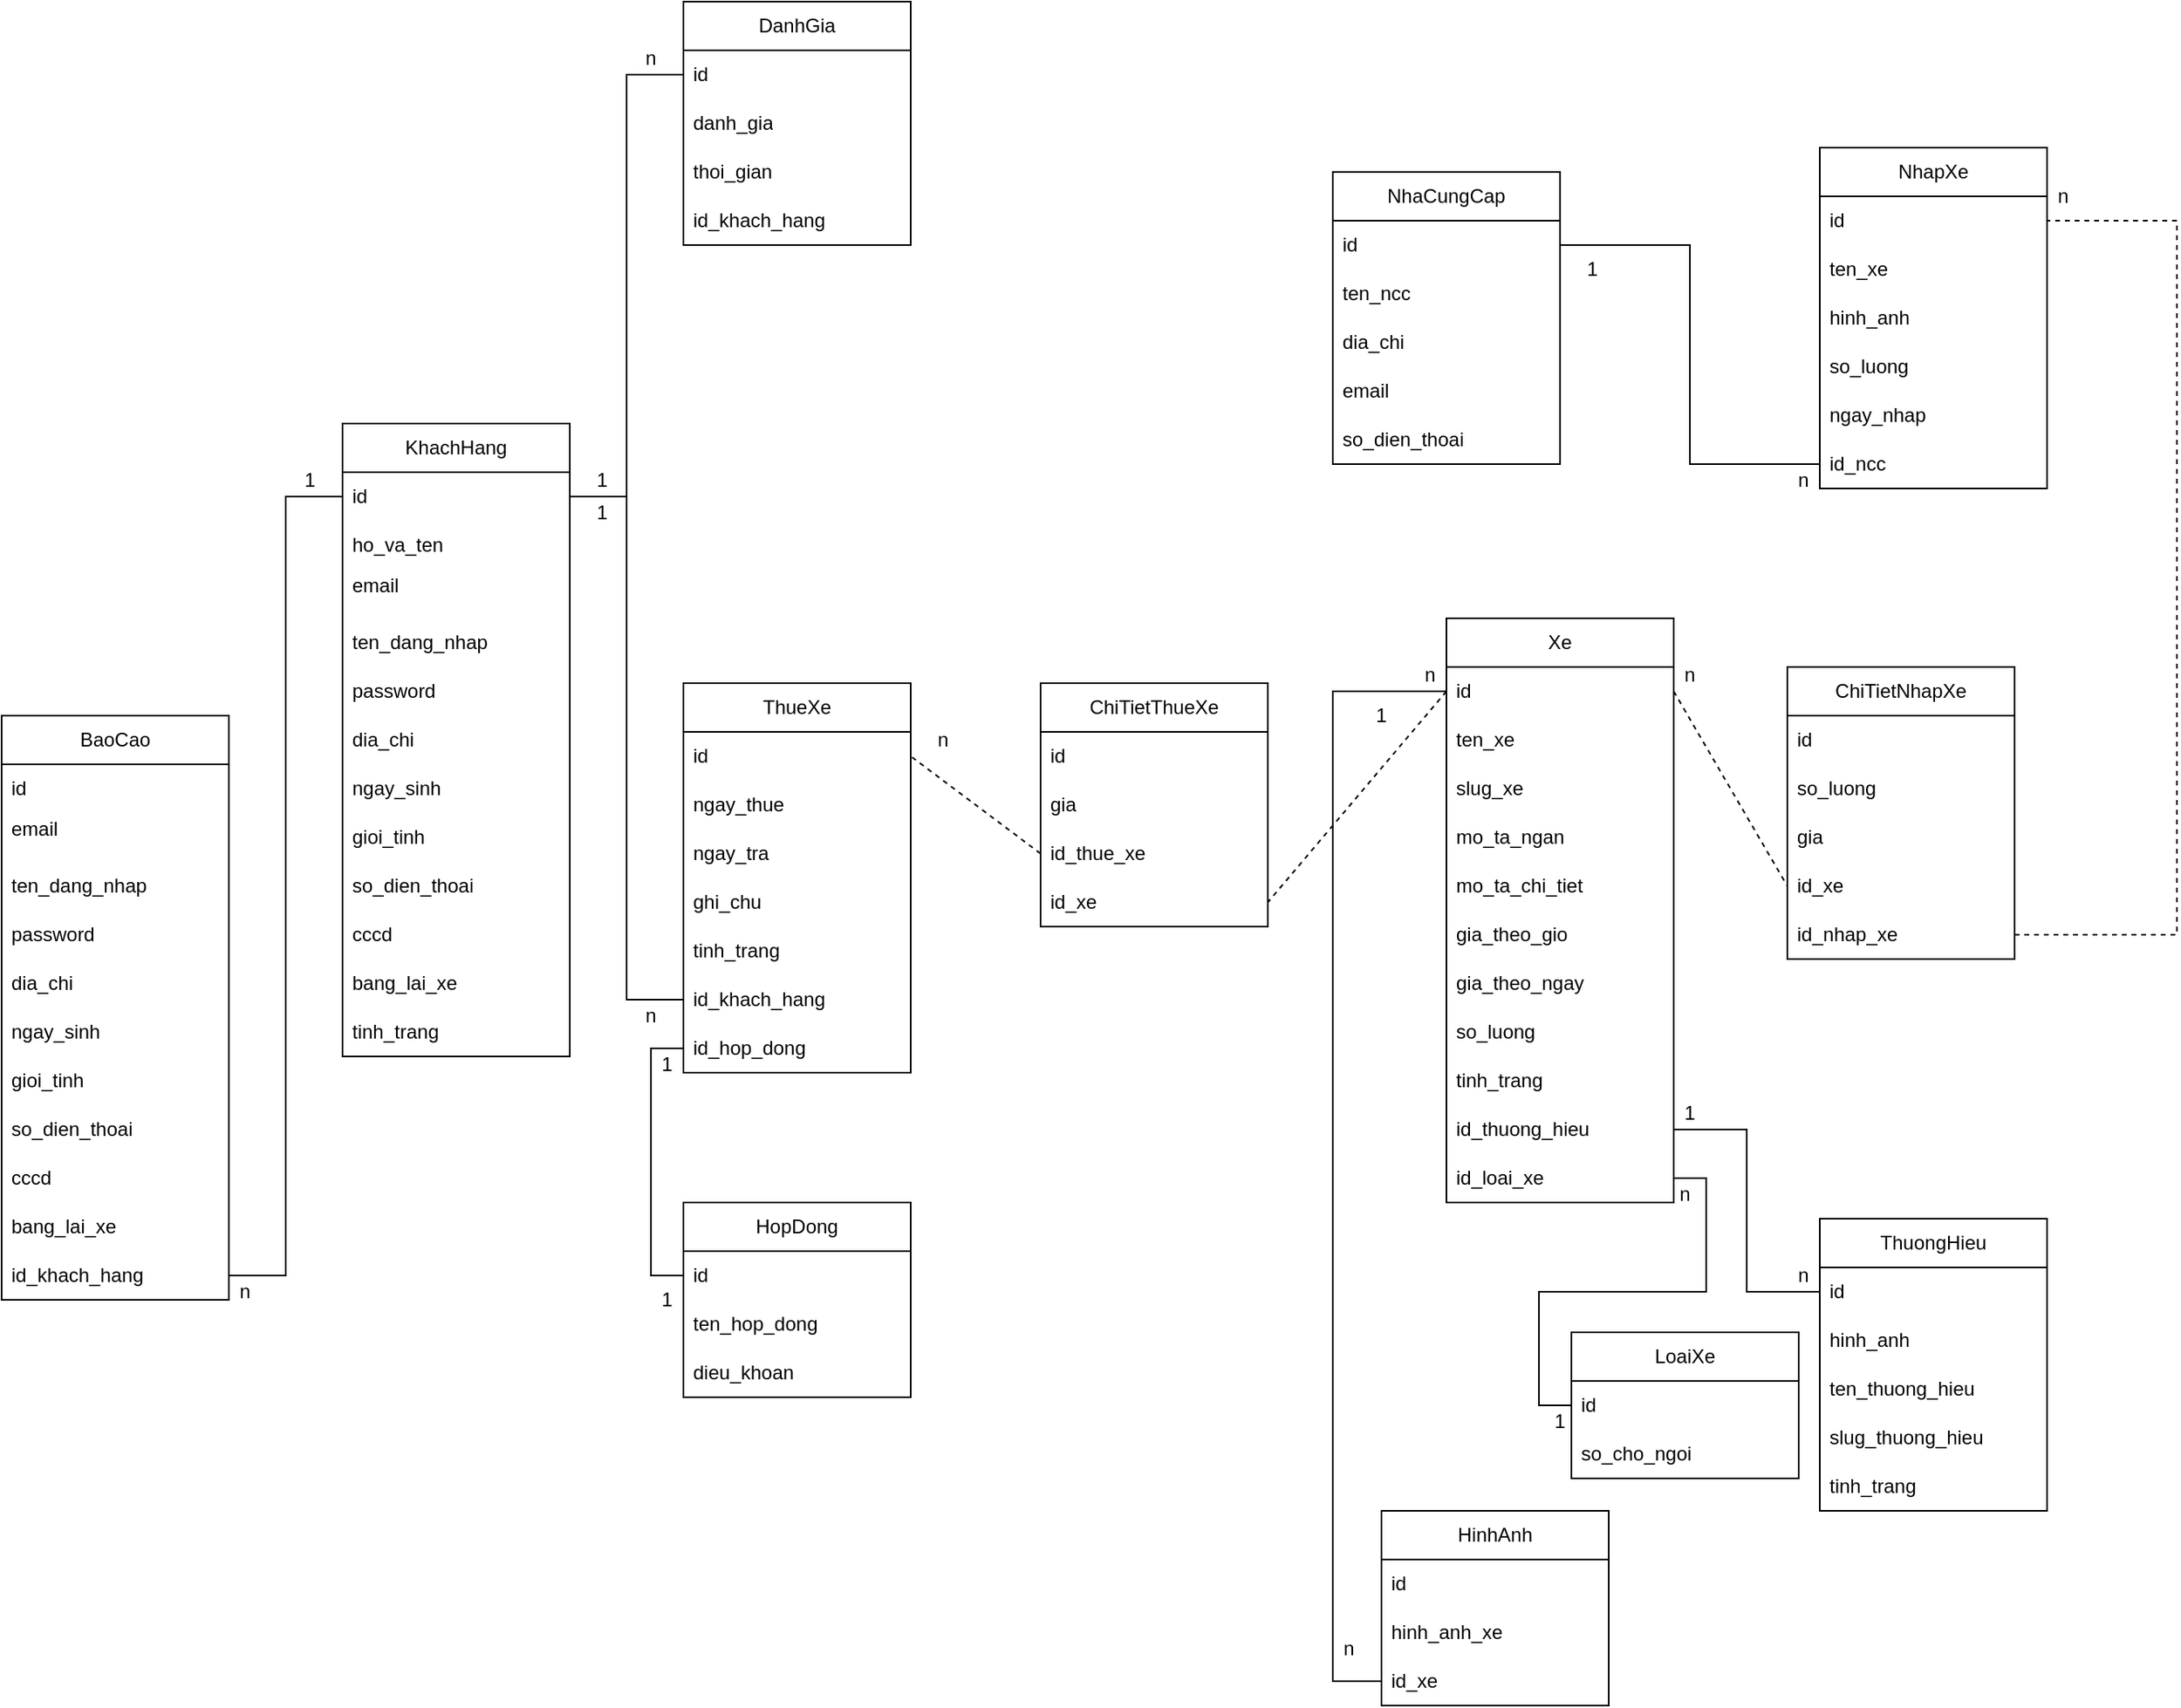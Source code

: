 <mxfile version="21.7.4" type="device">
  <diagram name="Page-1" id="PThb6om9Ce-DBLPTSB-A">
    <mxGraphModel dx="2577" dy="2091" grid="1" gridSize="10" guides="1" tooltips="1" connect="1" arrows="1" fold="1" page="1" pageScale="1" pageWidth="827" pageHeight="1169" math="0" shadow="0">
      <root>
        <object label="" id="0">
          <mxCell />
        </object>
        <mxCell id="1" parent="0" />
        <mxCell id="SgUlAlZ0Vp_eeC4mZ5EL-1" value="KhachHang" style="swimlane;fontStyle=0;childLayout=stackLayout;horizontal=1;startSize=30;horizontalStack=0;resizeParent=1;resizeParentMax=0;resizeLast=0;collapsible=1;marginBottom=0;whiteSpace=wrap;html=1;" parent="1" vertex="1">
          <mxGeometry x="70" y="80" width="140" height="390" as="geometry" />
        </mxCell>
        <mxCell id="SgUlAlZ0Vp_eeC4mZ5EL-2" value="id" style="text;strokeColor=none;fillColor=none;align=left;verticalAlign=middle;spacingLeft=4;spacingRight=4;overflow=hidden;points=[[0,0.5],[1,0.5]];portConstraint=eastwest;rotatable=0;whiteSpace=wrap;html=1;" parent="SgUlAlZ0Vp_eeC4mZ5EL-1" vertex="1">
          <mxGeometry y="30" width="140" height="30" as="geometry" />
        </mxCell>
        <mxCell id="gSfcGbpLoJz8RItjw_al-9" value="ho_va_ten" style="text;strokeColor=none;fillColor=none;align=left;verticalAlign=middle;spacingLeft=4;spacingRight=4;overflow=hidden;points=[[0,0.5],[1,0.5]];portConstraint=eastwest;rotatable=0;whiteSpace=wrap;html=1;" vertex="1" parent="SgUlAlZ0Vp_eeC4mZ5EL-1">
          <mxGeometry y="60" width="140" height="30" as="geometry" />
        </mxCell>
        <mxCell id="SgUlAlZ0Vp_eeC4mZ5EL-3" value="email&lt;span style=&quot;white-space: pre;&quot;&gt;&#x9;&lt;/span&gt;&lt;br&gt;&lt;br&gt;" style="text;strokeColor=none;fillColor=none;align=left;verticalAlign=middle;spacingLeft=4;spacingRight=4;overflow=hidden;points=[[0,0.5],[1,0.5]];portConstraint=eastwest;rotatable=0;whiteSpace=wrap;html=1;" parent="SgUlAlZ0Vp_eeC4mZ5EL-1" vertex="1">
          <mxGeometry y="90" width="140" height="30" as="geometry" />
        </mxCell>
        <mxCell id="SgUlAlZ0Vp_eeC4mZ5EL-6" value="ten_dang_nhap" style="text;strokeColor=none;fillColor=none;align=left;verticalAlign=middle;spacingLeft=4;spacingRight=4;overflow=hidden;points=[[0,0.5],[1,0.5]];portConstraint=eastwest;rotatable=0;whiteSpace=wrap;html=1;" parent="SgUlAlZ0Vp_eeC4mZ5EL-1" vertex="1">
          <mxGeometry y="120" width="140" height="30" as="geometry" />
        </mxCell>
        <mxCell id="SgUlAlZ0Vp_eeC4mZ5EL-4" value="password" style="text;strokeColor=none;fillColor=none;align=left;verticalAlign=middle;spacingLeft=4;spacingRight=4;overflow=hidden;points=[[0,0.5],[1,0.5]];portConstraint=eastwest;rotatable=0;whiteSpace=wrap;html=1;" parent="SgUlAlZ0Vp_eeC4mZ5EL-1" vertex="1">
          <mxGeometry y="150" width="140" height="30" as="geometry" />
        </mxCell>
        <mxCell id="SgUlAlZ0Vp_eeC4mZ5EL-13" value="dia_chi" style="text;strokeColor=none;fillColor=none;align=left;verticalAlign=middle;spacingLeft=4;spacingRight=4;overflow=hidden;points=[[0,0.5],[1,0.5]];portConstraint=eastwest;rotatable=0;whiteSpace=wrap;html=1;" parent="SgUlAlZ0Vp_eeC4mZ5EL-1" vertex="1">
          <mxGeometry y="180" width="140" height="30" as="geometry" />
        </mxCell>
        <mxCell id="SgUlAlZ0Vp_eeC4mZ5EL-15" value="ngay_sinh" style="text;strokeColor=none;fillColor=none;align=left;verticalAlign=middle;spacingLeft=4;spacingRight=4;overflow=hidden;points=[[0,0.5],[1,0.5]];portConstraint=eastwest;rotatable=0;whiteSpace=wrap;html=1;" parent="SgUlAlZ0Vp_eeC4mZ5EL-1" vertex="1">
          <mxGeometry y="210" width="140" height="30" as="geometry" />
        </mxCell>
        <mxCell id="SgUlAlZ0Vp_eeC4mZ5EL-14" value="gioi_tinh" style="text;strokeColor=none;fillColor=none;align=left;verticalAlign=middle;spacingLeft=4;spacingRight=4;overflow=hidden;points=[[0,0.5],[1,0.5]];portConstraint=eastwest;rotatable=0;whiteSpace=wrap;html=1;" parent="SgUlAlZ0Vp_eeC4mZ5EL-1" vertex="1">
          <mxGeometry y="240" width="140" height="30" as="geometry" />
        </mxCell>
        <mxCell id="SgUlAlZ0Vp_eeC4mZ5EL-16" value="so_dien_thoai" style="text;strokeColor=none;fillColor=none;align=left;verticalAlign=middle;spacingLeft=4;spacingRight=4;overflow=hidden;points=[[0,0.5],[1,0.5]];portConstraint=eastwest;rotatable=0;whiteSpace=wrap;html=1;" parent="SgUlAlZ0Vp_eeC4mZ5EL-1" vertex="1">
          <mxGeometry y="270" width="140" height="30" as="geometry" />
        </mxCell>
        <mxCell id="SgUlAlZ0Vp_eeC4mZ5EL-17" value="cccd" style="text;strokeColor=none;fillColor=none;align=left;verticalAlign=middle;spacingLeft=4;spacingRight=4;overflow=hidden;points=[[0,0.5],[1,0.5]];portConstraint=eastwest;rotatable=0;whiteSpace=wrap;html=1;" parent="SgUlAlZ0Vp_eeC4mZ5EL-1" vertex="1">
          <mxGeometry y="300" width="140" height="30" as="geometry" />
        </mxCell>
        <mxCell id="SgUlAlZ0Vp_eeC4mZ5EL-18" value="bang_lai_xe" style="text;strokeColor=none;fillColor=none;align=left;verticalAlign=middle;spacingLeft=4;spacingRight=4;overflow=hidden;points=[[0,0.5],[1,0.5]];portConstraint=eastwest;rotatable=0;whiteSpace=wrap;html=1;" parent="SgUlAlZ0Vp_eeC4mZ5EL-1" vertex="1">
          <mxGeometry y="330" width="140" height="30" as="geometry" />
        </mxCell>
        <mxCell id="SgUlAlZ0Vp_eeC4mZ5EL-200" value="tinh_trang" style="text;strokeColor=none;fillColor=none;align=left;verticalAlign=middle;spacingLeft=4;spacingRight=4;overflow=hidden;points=[[0,0.5],[1,0.5]];portConstraint=eastwest;rotatable=0;whiteSpace=wrap;html=1;" parent="SgUlAlZ0Vp_eeC4mZ5EL-1" vertex="1">
          <mxGeometry y="360" width="140" height="30" as="geometry" />
        </mxCell>
        <mxCell id="SgUlAlZ0Vp_eeC4mZ5EL-20" value="ThuongHieu" style="swimlane;fontStyle=0;childLayout=stackLayout;horizontal=1;startSize=30;horizontalStack=0;resizeParent=1;resizeParentMax=0;resizeLast=0;collapsible=1;marginBottom=0;whiteSpace=wrap;html=1;" parent="1" vertex="1">
          <mxGeometry x="980" y="570" width="140" height="180" as="geometry" />
        </mxCell>
        <mxCell id="SgUlAlZ0Vp_eeC4mZ5EL-21" value="id" style="text;strokeColor=none;fillColor=none;align=left;verticalAlign=middle;spacingLeft=4;spacingRight=4;overflow=hidden;points=[[0,0.5],[1,0.5]];portConstraint=eastwest;rotatable=0;whiteSpace=wrap;html=1;" parent="SgUlAlZ0Vp_eeC4mZ5EL-20" vertex="1">
          <mxGeometry y="30" width="140" height="30" as="geometry" />
        </mxCell>
        <mxCell id="SgUlAlZ0Vp_eeC4mZ5EL-54" value="hinh_anh" style="text;strokeColor=none;fillColor=none;align=left;verticalAlign=middle;spacingLeft=4;spacingRight=4;overflow=hidden;points=[[0,0.5],[1,0.5]];portConstraint=eastwest;rotatable=0;whiteSpace=wrap;html=1;" parent="SgUlAlZ0Vp_eeC4mZ5EL-20" vertex="1">
          <mxGeometry y="60" width="140" height="30" as="geometry" />
        </mxCell>
        <mxCell id="SgUlAlZ0Vp_eeC4mZ5EL-22" value="ten_thuong_hieu" style="text;strokeColor=none;fillColor=none;align=left;verticalAlign=middle;spacingLeft=4;spacingRight=4;overflow=hidden;points=[[0,0.5],[1,0.5]];portConstraint=eastwest;rotatable=0;whiteSpace=wrap;html=1;" parent="SgUlAlZ0Vp_eeC4mZ5EL-20" vertex="1">
          <mxGeometry y="90" width="140" height="30" as="geometry" />
        </mxCell>
        <mxCell id="SgUlAlZ0Vp_eeC4mZ5EL-23" value="slug_thuong_hieu" style="text;strokeColor=none;fillColor=none;align=left;verticalAlign=middle;spacingLeft=4;spacingRight=4;overflow=hidden;points=[[0,0.5],[1,0.5]];portConstraint=eastwest;rotatable=0;whiteSpace=wrap;html=1;" parent="SgUlAlZ0Vp_eeC4mZ5EL-20" vertex="1">
          <mxGeometry y="120" width="140" height="30" as="geometry" />
        </mxCell>
        <mxCell id="SgUlAlZ0Vp_eeC4mZ5EL-25" value="tinh_trang" style="text;strokeColor=none;fillColor=none;align=left;verticalAlign=middle;spacingLeft=4;spacingRight=4;overflow=hidden;points=[[0,0.5],[1,0.5]];portConstraint=eastwest;rotatable=0;whiteSpace=wrap;html=1;" parent="SgUlAlZ0Vp_eeC4mZ5EL-20" vertex="1">
          <mxGeometry y="150" width="140" height="30" as="geometry" />
        </mxCell>
        <mxCell id="SgUlAlZ0Vp_eeC4mZ5EL-26" value="LoaiXe" style="swimlane;fontStyle=0;childLayout=stackLayout;horizontal=1;startSize=30;horizontalStack=0;resizeParent=1;resizeParentMax=0;resizeLast=0;collapsible=1;marginBottom=0;whiteSpace=wrap;html=1;" parent="1" vertex="1">
          <mxGeometry x="827" y="640" width="140" height="90" as="geometry" />
        </mxCell>
        <mxCell id="SgUlAlZ0Vp_eeC4mZ5EL-27" value="id" style="text;strokeColor=none;fillColor=none;align=left;verticalAlign=middle;spacingLeft=4;spacingRight=4;overflow=hidden;points=[[0,0.5],[1,0.5]];portConstraint=eastwest;rotatable=0;whiteSpace=wrap;html=1;" parent="SgUlAlZ0Vp_eeC4mZ5EL-26" vertex="1">
          <mxGeometry y="30" width="140" height="30" as="geometry" />
        </mxCell>
        <mxCell id="SgUlAlZ0Vp_eeC4mZ5EL-28" value="so_cho_ngoi" style="text;strokeColor=none;fillColor=none;align=left;verticalAlign=middle;spacingLeft=4;spacingRight=4;overflow=hidden;points=[[0,0.5],[1,0.5]];portConstraint=eastwest;rotatable=0;whiteSpace=wrap;html=1;" parent="SgUlAlZ0Vp_eeC4mZ5EL-26" vertex="1">
          <mxGeometry y="60" width="140" height="30" as="geometry" />
        </mxCell>
        <mxCell id="SgUlAlZ0Vp_eeC4mZ5EL-31" value="Xe" style="swimlane;fontStyle=0;childLayout=stackLayout;horizontal=1;startSize=30;horizontalStack=0;resizeParent=1;resizeParentMax=0;resizeLast=0;collapsible=1;marginBottom=0;whiteSpace=wrap;html=1;" parent="1" vertex="1">
          <mxGeometry x="750" y="200" width="140" height="360" as="geometry" />
        </mxCell>
        <mxCell id="SgUlAlZ0Vp_eeC4mZ5EL-32" value="id" style="text;strokeColor=none;fillColor=none;align=left;verticalAlign=middle;spacingLeft=4;spacingRight=4;overflow=hidden;points=[[0,0.5],[1,0.5]];portConstraint=eastwest;rotatable=0;whiteSpace=wrap;html=1;" parent="SgUlAlZ0Vp_eeC4mZ5EL-31" vertex="1">
          <mxGeometry y="30" width="140" height="30" as="geometry" />
        </mxCell>
        <mxCell id="SgUlAlZ0Vp_eeC4mZ5EL-33" value="ten_xe" style="text;strokeColor=none;fillColor=none;align=left;verticalAlign=middle;spacingLeft=4;spacingRight=4;overflow=hidden;points=[[0,0.5],[1,0.5]];portConstraint=eastwest;rotatable=0;whiteSpace=wrap;html=1;" parent="SgUlAlZ0Vp_eeC4mZ5EL-31" vertex="1">
          <mxGeometry y="60" width="140" height="30" as="geometry" />
        </mxCell>
        <mxCell id="SgUlAlZ0Vp_eeC4mZ5EL-34" value="slug_xe" style="text;strokeColor=none;fillColor=none;align=left;verticalAlign=middle;spacingLeft=4;spacingRight=4;overflow=hidden;points=[[0,0.5],[1,0.5]];portConstraint=eastwest;rotatable=0;whiteSpace=wrap;html=1;" parent="SgUlAlZ0Vp_eeC4mZ5EL-31" vertex="1">
          <mxGeometry y="90" width="140" height="30" as="geometry" />
        </mxCell>
        <mxCell id="SgUlAlZ0Vp_eeC4mZ5EL-36" value="mo_ta_ngan" style="text;strokeColor=none;fillColor=none;align=left;verticalAlign=middle;spacingLeft=4;spacingRight=4;overflow=hidden;points=[[0,0.5],[1,0.5]];portConstraint=eastwest;rotatable=0;whiteSpace=wrap;html=1;" parent="SgUlAlZ0Vp_eeC4mZ5EL-31" vertex="1">
          <mxGeometry y="120" width="140" height="30" as="geometry" />
        </mxCell>
        <mxCell id="SgUlAlZ0Vp_eeC4mZ5EL-37" value="mo_ta_chi_tiet" style="text;strokeColor=none;fillColor=none;align=left;verticalAlign=middle;spacingLeft=4;spacingRight=4;overflow=hidden;points=[[0,0.5],[1,0.5]];portConstraint=eastwest;rotatable=0;whiteSpace=wrap;html=1;" parent="SgUlAlZ0Vp_eeC4mZ5EL-31" vertex="1">
          <mxGeometry y="150" width="140" height="30" as="geometry" />
        </mxCell>
        <mxCell id="SgUlAlZ0Vp_eeC4mZ5EL-38" value="gia_theo_gio" style="text;strokeColor=none;fillColor=none;align=left;verticalAlign=middle;spacingLeft=4;spacingRight=4;overflow=hidden;points=[[0,0.5],[1,0.5]];portConstraint=eastwest;rotatable=0;whiteSpace=wrap;html=1;" parent="SgUlAlZ0Vp_eeC4mZ5EL-31" vertex="1">
          <mxGeometry y="180" width="140" height="30" as="geometry" />
        </mxCell>
        <mxCell id="SgUlAlZ0Vp_eeC4mZ5EL-39" value="gia_theo_ngay" style="text;strokeColor=none;fillColor=none;align=left;verticalAlign=middle;spacingLeft=4;spacingRight=4;overflow=hidden;points=[[0,0.5],[1,0.5]];portConstraint=eastwest;rotatable=0;whiteSpace=wrap;html=1;" parent="SgUlAlZ0Vp_eeC4mZ5EL-31" vertex="1">
          <mxGeometry y="210" width="140" height="30" as="geometry" />
        </mxCell>
        <mxCell id="SgUlAlZ0Vp_eeC4mZ5EL-69" value="so_luong" style="text;strokeColor=none;fillColor=none;align=left;verticalAlign=middle;spacingLeft=4;spacingRight=4;overflow=hidden;points=[[0,0.5],[1,0.5]];portConstraint=eastwest;rotatable=0;whiteSpace=wrap;html=1;" parent="SgUlAlZ0Vp_eeC4mZ5EL-31" vertex="1">
          <mxGeometry y="240" width="140" height="30" as="geometry" />
        </mxCell>
        <mxCell id="SgUlAlZ0Vp_eeC4mZ5EL-40" value="tinh_trang" style="text;strokeColor=none;fillColor=none;align=left;verticalAlign=middle;spacingLeft=4;spacingRight=4;overflow=hidden;points=[[0,0.5],[1,0.5]];portConstraint=eastwest;rotatable=0;whiteSpace=wrap;html=1;" parent="SgUlAlZ0Vp_eeC4mZ5EL-31" vertex="1">
          <mxGeometry y="270" width="140" height="30" as="geometry" />
        </mxCell>
        <mxCell id="SgUlAlZ0Vp_eeC4mZ5EL-41" value="id_thuong_hieu" style="text;strokeColor=none;fillColor=none;align=left;verticalAlign=middle;spacingLeft=4;spacingRight=4;overflow=hidden;points=[[0,0.5],[1,0.5]];portConstraint=eastwest;rotatable=0;whiteSpace=wrap;html=1;" parent="SgUlAlZ0Vp_eeC4mZ5EL-31" vertex="1">
          <mxGeometry y="300" width="140" height="30" as="geometry" />
        </mxCell>
        <mxCell id="SgUlAlZ0Vp_eeC4mZ5EL-42" value="id_loai_xe" style="text;strokeColor=none;fillColor=none;align=left;verticalAlign=middle;spacingLeft=4;spacingRight=4;overflow=hidden;points=[[0,0.5],[1,0.5]];portConstraint=eastwest;rotatable=0;whiteSpace=wrap;html=1;" parent="SgUlAlZ0Vp_eeC4mZ5EL-31" vertex="1">
          <mxGeometry y="330" width="140" height="30" as="geometry" />
        </mxCell>
        <mxCell id="SgUlAlZ0Vp_eeC4mZ5EL-47" style="edgeStyle=orthogonalEdgeStyle;rounded=0;orthogonalLoop=1;jettySize=auto;html=1;entryX=0;entryY=0.5;entryDx=0;entryDy=0;endArrow=none;endFill=0;" parent="1" source="SgUlAlZ0Vp_eeC4mZ5EL-41" target="SgUlAlZ0Vp_eeC4mZ5EL-21" edge="1">
          <mxGeometry relative="1" as="geometry" />
        </mxCell>
        <mxCell id="SgUlAlZ0Vp_eeC4mZ5EL-49" style="edgeStyle=orthogonalEdgeStyle;rounded=0;orthogonalLoop=1;jettySize=auto;html=1;entryX=0;entryY=0.5;entryDx=0;entryDy=0;endArrow=none;endFill=0;" parent="1" source="SgUlAlZ0Vp_eeC4mZ5EL-42" target="SgUlAlZ0Vp_eeC4mZ5EL-27" edge="1">
          <mxGeometry relative="1" as="geometry" />
        </mxCell>
        <mxCell id="SgUlAlZ0Vp_eeC4mZ5EL-50" value="HinhAnh" style="swimlane;fontStyle=0;childLayout=stackLayout;horizontal=1;startSize=30;horizontalStack=0;resizeParent=1;resizeParentMax=0;resizeLast=0;collapsible=1;marginBottom=0;whiteSpace=wrap;html=1;" parent="1" vertex="1">
          <mxGeometry x="710" y="750" width="140" height="120" as="geometry" />
        </mxCell>
        <mxCell id="SgUlAlZ0Vp_eeC4mZ5EL-51" value="id" style="text;strokeColor=none;fillColor=none;align=left;verticalAlign=middle;spacingLeft=4;spacingRight=4;overflow=hidden;points=[[0,0.5],[1,0.5]];portConstraint=eastwest;rotatable=0;whiteSpace=wrap;html=1;" parent="SgUlAlZ0Vp_eeC4mZ5EL-50" vertex="1">
          <mxGeometry y="30" width="140" height="30" as="geometry" />
        </mxCell>
        <mxCell id="SgUlAlZ0Vp_eeC4mZ5EL-52" value="hinh_anh_xe" style="text;strokeColor=none;fillColor=none;align=left;verticalAlign=middle;spacingLeft=4;spacingRight=4;overflow=hidden;points=[[0,0.5],[1,0.5]];portConstraint=eastwest;rotatable=0;whiteSpace=wrap;html=1;" parent="SgUlAlZ0Vp_eeC4mZ5EL-50" vertex="1">
          <mxGeometry y="60" width="140" height="30" as="geometry" />
        </mxCell>
        <mxCell id="SgUlAlZ0Vp_eeC4mZ5EL-201" value="id_xe" style="text;strokeColor=none;fillColor=none;align=left;verticalAlign=middle;spacingLeft=4;spacingRight=4;overflow=hidden;points=[[0,0.5],[1,0.5]];portConstraint=eastwest;rotatable=0;whiteSpace=wrap;html=1;" parent="SgUlAlZ0Vp_eeC4mZ5EL-50" vertex="1">
          <mxGeometry y="90" width="140" height="30" as="geometry" />
        </mxCell>
        <mxCell id="SgUlAlZ0Vp_eeC4mZ5EL-70" value="NhaCungCap" style="swimlane;fontStyle=0;childLayout=stackLayout;horizontal=1;startSize=30;horizontalStack=0;resizeParent=1;resizeParentMax=0;resizeLast=0;collapsible=1;marginBottom=0;whiteSpace=wrap;html=1;" parent="1" vertex="1">
          <mxGeometry x="680" y="-75" width="140" height="180" as="geometry" />
        </mxCell>
        <mxCell id="SgUlAlZ0Vp_eeC4mZ5EL-71" value="id" style="text;strokeColor=none;fillColor=none;align=left;verticalAlign=middle;spacingLeft=4;spacingRight=4;overflow=hidden;points=[[0,0.5],[1,0.5]];portConstraint=eastwest;rotatable=0;whiteSpace=wrap;html=1;" parent="SgUlAlZ0Vp_eeC4mZ5EL-70" vertex="1">
          <mxGeometry y="30" width="140" height="30" as="geometry" />
        </mxCell>
        <mxCell id="SgUlAlZ0Vp_eeC4mZ5EL-72" value="ten_ncc" style="text;strokeColor=none;fillColor=none;align=left;verticalAlign=middle;spacingLeft=4;spacingRight=4;overflow=hidden;points=[[0,0.5],[1,0.5]];portConstraint=eastwest;rotatable=0;whiteSpace=wrap;html=1;" parent="SgUlAlZ0Vp_eeC4mZ5EL-70" vertex="1">
          <mxGeometry y="60" width="140" height="30" as="geometry" />
        </mxCell>
        <mxCell id="SgUlAlZ0Vp_eeC4mZ5EL-73" value="dia_chi" style="text;strokeColor=none;fillColor=none;align=left;verticalAlign=middle;spacingLeft=4;spacingRight=4;overflow=hidden;points=[[0,0.5],[1,0.5]];portConstraint=eastwest;rotatable=0;whiteSpace=wrap;html=1;" parent="SgUlAlZ0Vp_eeC4mZ5EL-70" vertex="1">
          <mxGeometry y="90" width="140" height="30" as="geometry" />
        </mxCell>
        <mxCell id="SgUlAlZ0Vp_eeC4mZ5EL-74" value="email" style="text;strokeColor=none;fillColor=none;align=left;verticalAlign=middle;spacingLeft=4;spacingRight=4;overflow=hidden;points=[[0,0.5],[1,0.5]];portConstraint=eastwest;rotatable=0;whiteSpace=wrap;html=1;" parent="SgUlAlZ0Vp_eeC4mZ5EL-70" vertex="1">
          <mxGeometry y="120" width="140" height="30" as="geometry" />
        </mxCell>
        <mxCell id="SgUlAlZ0Vp_eeC4mZ5EL-75" value="so_dien_thoai" style="text;strokeColor=none;fillColor=none;align=left;verticalAlign=middle;spacingLeft=4;spacingRight=4;overflow=hidden;points=[[0,0.5],[1,0.5]];portConstraint=eastwest;rotatable=0;whiteSpace=wrap;html=1;" parent="SgUlAlZ0Vp_eeC4mZ5EL-70" vertex="1">
          <mxGeometry y="150" width="140" height="30" as="geometry" />
        </mxCell>
        <mxCell id="SgUlAlZ0Vp_eeC4mZ5EL-76" value="NhapXe" style="swimlane;fontStyle=0;childLayout=stackLayout;horizontal=1;startSize=30;horizontalStack=0;resizeParent=1;resizeParentMax=0;resizeLast=0;collapsible=1;marginBottom=0;whiteSpace=wrap;html=1;" parent="1" vertex="1">
          <mxGeometry x="980" y="-90" width="140" height="210" as="geometry" />
        </mxCell>
        <mxCell id="SgUlAlZ0Vp_eeC4mZ5EL-77" value="id" style="text;strokeColor=none;fillColor=none;align=left;verticalAlign=middle;spacingLeft=4;spacingRight=4;overflow=hidden;points=[[0,0.5],[1,0.5]];portConstraint=eastwest;rotatable=0;whiteSpace=wrap;html=1;" parent="SgUlAlZ0Vp_eeC4mZ5EL-76" vertex="1">
          <mxGeometry y="30" width="140" height="30" as="geometry" />
        </mxCell>
        <mxCell id="SgUlAlZ0Vp_eeC4mZ5EL-78" value="ten_xe" style="text;strokeColor=none;fillColor=none;align=left;verticalAlign=middle;spacingLeft=4;spacingRight=4;overflow=hidden;points=[[0,0.5],[1,0.5]];portConstraint=eastwest;rotatable=0;whiteSpace=wrap;html=1;" parent="SgUlAlZ0Vp_eeC4mZ5EL-76" vertex="1">
          <mxGeometry y="60" width="140" height="30" as="geometry" />
        </mxCell>
        <mxCell id="SgUlAlZ0Vp_eeC4mZ5EL-79" value="hinh_anh" style="text;strokeColor=none;fillColor=none;align=left;verticalAlign=middle;spacingLeft=4;spacingRight=4;overflow=hidden;points=[[0,0.5],[1,0.5]];portConstraint=eastwest;rotatable=0;whiteSpace=wrap;html=1;" parent="SgUlAlZ0Vp_eeC4mZ5EL-76" vertex="1">
          <mxGeometry y="90" width="140" height="30" as="geometry" />
        </mxCell>
        <mxCell id="SgUlAlZ0Vp_eeC4mZ5EL-80" value="so_luong" style="text;strokeColor=none;fillColor=none;align=left;verticalAlign=middle;spacingLeft=4;spacingRight=4;overflow=hidden;points=[[0,0.5],[1,0.5]];portConstraint=eastwest;rotatable=0;whiteSpace=wrap;html=1;" parent="SgUlAlZ0Vp_eeC4mZ5EL-76" vertex="1">
          <mxGeometry y="120" width="140" height="30" as="geometry" />
        </mxCell>
        <mxCell id="SgUlAlZ0Vp_eeC4mZ5EL-81" value="ngay_nhap" style="text;strokeColor=none;fillColor=none;align=left;verticalAlign=middle;spacingLeft=4;spacingRight=4;overflow=hidden;points=[[0,0.5],[1,0.5]];portConstraint=eastwest;rotatable=0;whiteSpace=wrap;html=1;" parent="SgUlAlZ0Vp_eeC4mZ5EL-76" vertex="1">
          <mxGeometry y="150" width="140" height="30" as="geometry" />
        </mxCell>
        <mxCell id="SgUlAlZ0Vp_eeC4mZ5EL-82" value="id_ncc" style="text;strokeColor=none;fillColor=none;align=left;verticalAlign=middle;spacingLeft=4;spacingRight=4;overflow=hidden;points=[[0,0.5],[1,0.5]];portConstraint=eastwest;rotatable=0;whiteSpace=wrap;html=1;" parent="SgUlAlZ0Vp_eeC4mZ5EL-76" vertex="1">
          <mxGeometry y="180" width="140" height="30" as="geometry" />
        </mxCell>
        <mxCell id="SgUlAlZ0Vp_eeC4mZ5EL-83" style="edgeStyle=orthogonalEdgeStyle;rounded=0;orthogonalLoop=1;jettySize=auto;html=1;entryX=0;entryY=0.5;entryDx=0;entryDy=0;endArrow=none;endFill=0;" parent="1" source="SgUlAlZ0Vp_eeC4mZ5EL-71" target="SgUlAlZ0Vp_eeC4mZ5EL-82" edge="1">
          <mxGeometry relative="1" as="geometry" />
        </mxCell>
        <mxCell id="SgUlAlZ0Vp_eeC4mZ5EL-88" value="ChiTietNhapXe" style="swimlane;fontStyle=0;childLayout=stackLayout;horizontal=1;startSize=30;horizontalStack=0;resizeParent=1;resizeParentMax=0;resizeLast=0;collapsible=1;marginBottom=0;whiteSpace=wrap;html=1;" parent="1" vertex="1">
          <mxGeometry x="960" y="230" width="140" height="180" as="geometry" />
        </mxCell>
        <mxCell id="SgUlAlZ0Vp_eeC4mZ5EL-89" value="id" style="text;strokeColor=none;fillColor=none;align=left;verticalAlign=middle;spacingLeft=4;spacingRight=4;overflow=hidden;points=[[0,0.5],[1,0.5]];portConstraint=eastwest;rotatable=0;whiteSpace=wrap;html=1;" parent="SgUlAlZ0Vp_eeC4mZ5EL-88" vertex="1">
          <mxGeometry y="30" width="140" height="30" as="geometry" />
        </mxCell>
        <mxCell id="SgUlAlZ0Vp_eeC4mZ5EL-92" value="so_luong" style="text;strokeColor=none;fillColor=none;align=left;verticalAlign=middle;spacingLeft=4;spacingRight=4;overflow=hidden;points=[[0,0.5],[1,0.5]];portConstraint=eastwest;rotatable=0;whiteSpace=wrap;html=1;" parent="SgUlAlZ0Vp_eeC4mZ5EL-88" vertex="1">
          <mxGeometry y="60" width="140" height="30" as="geometry" />
        </mxCell>
        <mxCell id="SgUlAlZ0Vp_eeC4mZ5EL-93" value="gia" style="text;strokeColor=none;fillColor=none;align=left;verticalAlign=middle;spacingLeft=4;spacingRight=4;overflow=hidden;points=[[0,0.5],[1,0.5]];portConstraint=eastwest;rotatable=0;whiteSpace=wrap;html=1;" parent="SgUlAlZ0Vp_eeC4mZ5EL-88" vertex="1">
          <mxGeometry y="90" width="140" height="30" as="geometry" />
        </mxCell>
        <mxCell id="SgUlAlZ0Vp_eeC4mZ5EL-91" value="id_xe" style="text;strokeColor=none;fillColor=none;align=left;verticalAlign=middle;spacingLeft=4;spacingRight=4;overflow=hidden;points=[[0,0.5],[1,0.5]];portConstraint=eastwest;rotatable=0;whiteSpace=wrap;html=1;" parent="SgUlAlZ0Vp_eeC4mZ5EL-88" vertex="1">
          <mxGeometry y="120" width="140" height="30" as="geometry" />
        </mxCell>
        <mxCell id="SgUlAlZ0Vp_eeC4mZ5EL-90" value="id_nhap_xe" style="text;strokeColor=none;fillColor=none;align=left;verticalAlign=middle;spacingLeft=4;spacingRight=4;overflow=hidden;points=[[0,0.5],[1,0.5]];portConstraint=eastwest;rotatable=0;whiteSpace=wrap;html=1;" parent="SgUlAlZ0Vp_eeC4mZ5EL-88" vertex="1">
          <mxGeometry y="150" width="140" height="30" as="geometry" />
        </mxCell>
        <mxCell id="SgUlAlZ0Vp_eeC4mZ5EL-116" value="ThueXe" style="swimlane;fontStyle=0;childLayout=stackLayout;horizontal=1;startSize=30;horizontalStack=0;resizeParent=1;resizeParentMax=0;resizeLast=0;collapsible=1;marginBottom=0;whiteSpace=wrap;html=1;" parent="1" vertex="1">
          <mxGeometry x="280" y="240" width="140" height="240" as="geometry" />
        </mxCell>
        <mxCell id="SgUlAlZ0Vp_eeC4mZ5EL-117" value="id" style="text;strokeColor=none;fillColor=none;align=left;verticalAlign=middle;spacingLeft=4;spacingRight=4;overflow=hidden;points=[[0,0.5],[1,0.5]];portConstraint=eastwest;rotatable=0;whiteSpace=wrap;html=1;" parent="SgUlAlZ0Vp_eeC4mZ5EL-116" vertex="1">
          <mxGeometry y="30" width="140" height="30" as="geometry" />
        </mxCell>
        <mxCell id="SgUlAlZ0Vp_eeC4mZ5EL-119" value="ngay_thue" style="text;strokeColor=none;fillColor=none;align=left;verticalAlign=middle;spacingLeft=4;spacingRight=4;overflow=hidden;points=[[0,0.5],[1,0.5]];portConstraint=eastwest;rotatable=0;whiteSpace=wrap;html=1;" parent="SgUlAlZ0Vp_eeC4mZ5EL-116" vertex="1">
          <mxGeometry y="60" width="140" height="30" as="geometry" />
        </mxCell>
        <mxCell id="SgUlAlZ0Vp_eeC4mZ5EL-120" value="ngay_tra" style="text;strokeColor=none;fillColor=none;align=left;verticalAlign=middle;spacingLeft=4;spacingRight=4;overflow=hidden;points=[[0,0.5],[1,0.5]];portConstraint=eastwest;rotatable=0;whiteSpace=wrap;html=1;" parent="SgUlAlZ0Vp_eeC4mZ5EL-116" vertex="1">
          <mxGeometry y="90" width="140" height="30" as="geometry" />
        </mxCell>
        <mxCell id="SgUlAlZ0Vp_eeC4mZ5EL-121" value="ghi_chu" style="text;strokeColor=none;fillColor=none;align=left;verticalAlign=middle;spacingLeft=4;spacingRight=4;overflow=hidden;points=[[0,0.5],[1,0.5]];portConstraint=eastwest;rotatable=0;whiteSpace=wrap;html=1;" parent="SgUlAlZ0Vp_eeC4mZ5EL-116" vertex="1">
          <mxGeometry y="120" width="140" height="30" as="geometry" />
        </mxCell>
        <mxCell id="SgUlAlZ0Vp_eeC4mZ5EL-122" value="tinh_trang" style="text;strokeColor=none;fillColor=none;align=left;verticalAlign=middle;spacingLeft=4;spacingRight=4;overflow=hidden;points=[[0,0.5],[1,0.5]];portConstraint=eastwest;rotatable=0;whiteSpace=wrap;html=1;" parent="SgUlAlZ0Vp_eeC4mZ5EL-116" vertex="1">
          <mxGeometry y="150" width="140" height="30" as="geometry" />
        </mxCell>
        <mxCell id="SgUlAlZ0Vp_eeC4mZ5EL-127" value="id_khach_hang" style="text;strokeColor=none;fillColor=none;align=left;verticalAlign=middle;spacingLeft=4;spacingRight=4;overflow=hidden;points=[[0,0.5],[1,0.5]];portConstraint=eastwest;rotatable=0;whiteSpace=wrap;html=1;" parent="SgUlAlZ0Vp_eeC4mZ5EL-116" vertex="1">
          <mxGeometry y="180" width="140" height="30" as="geometry" />
        </mxCell>
        <mxCell id="SgUlAlZ0Vp_eeC4mZ5EL-141" value="id_hop_dong" style="text;strokeColor=none;fillColor=none;align=left;verticalAlign=middle;spacingLeft=4;spacingRight=4;overflow=hidden;points=[[0,0.5],[1,0.5]];portConstraint=eastwest;rotatable=0;whiteSpace=wrap;html=1;" parent="SgUlAlZ0Vp_eeC4mZ5EL-116" vertex="1">
          <mxGeometry y="210" width="140" height="30" as="geometry" />
        </mxCell>
        <mxCell id="SgUlAlZ0Vp_eeC4mZ5EL-128" style="edgeStyle=orthogonalEdgeStyle;rounded=0;orthogonalLoop=1;jettySize=auto;html=1;entryX=0;entryY=0.5;entryDx=0;entryDy=0;endArrow=none;endFill=0;" parent="1" source="SgUlAlZ0Vp_eeC4mZ5EL-2" target="SgUlAlZ0Vp_eeC4mZ5EL-127" edge="1">
          <mxGeometry relative="1" as="geometry" />
        </mxCell>
        <mxCell id="SgUlAlZ0Vp_eeC4mZ5EL-129" value="ChiTietThueXe" style="swimlane;fontStyle=0;childLayout=stackLayout;horizontal=1;startSize=30;horizontalStack=0;resizeParent=1;resizeParentMax=0;resizeLast=0;collapsible=1;marginBottom=0;whiteSpace=wrap;html=1;" parent="1" vertex="1">
          <mxGeometry x="500" y="240" width="140" height="150" as="geometry" />
        </mxCell>
        <mxCell id="SgUlAlZ0Vp_eeC4mZ5EL-130" value="id" style="text;strokeColor=none;fillColor=none;align=left;verticalAlign=middle;spacingLeft=4;spacingRight=4;overflow=hidden;points=[[0,0.5],[1,0.5]];portConstraint=eastwest;rotatable=0;whiteSpace=wrap;html=1;" parent="SgUlAlZ0Vp_eeC4mZ5EL-129" vertex="1">
          <mxGeometry y="30" width="140" height="30" as="geometry" />
        </mxCell>
        <mxCell id="SgUlAlZ0Vp_eeC4mZ5EL-132" value="gia" style="text;strokeColor=none;fillColor=none;align=left;verticalAlign=middle;spacingLeft=4;spacingRight=4;overflow=hidden;points=[[0,0.5],[1,0.5]];portConstraint=eastwest;rotatable=0;whiteSpace=wrap;html=1;" parent="SgUlAlZ0Vp_eeC4mZ5EL-129" vertex="1">
          <mxGeometry y="60" width="140" height="30" as="geometry" />
        </mxCell>
        <mxCell id="SgUlAlZ0Vp_eeC4mZ5EL-133" value="id_thue_xe" style="text;strokeColor=none;fillColor=none;align=left;verticalAlign=middle;spacingLeft=4;spacingRight=4;overflow=hidden;points=[[0,0.5],[1,0.5]];portConstraint=eastwest;rotatable=0;whiteSpace=wrap;html=1;" parent="SgUlAlZ0Vp_eeC4mZ5EL-129" vertex="1">
          <mxGeometry y="90" width="140" height="30" as="geometry" />
        </mxCell>
        <mxCell id="SgUlAlZ0Vp_eeC4mZ5EL-134" value="id_xe" style="text;strokeColor=none;fillColor=none;align=left;verticalAlign=middle;spacingLeft=4;spacingRight=4;overflow=hidden;points=[[0,0.5],[1,0.5]];portConstraint=eastwest;rotatable=0;whiteSpace=wrap;html=1;" parent="SgUlAlZ0Vp_eeC4mZ5EL-129" vertex="1">
          <mxGeometry y="120" width="140" height="30" as="geometry" />
        </mxCell>
        <mxCell id="SgUlAlZ0Vp_eeC4mZ5EL-145" value="DanhGia" style="swimlane;fontStyle=0;childLayout=stackLayout;horizontal=1;startSize=30;horizontalStack=0;resizeParent=1;resizeParentMax=0;resizeLast=0;collapsible=1;marginBottom=0;whiteSpace=wrap;html=1;" parent="1" vertex="1">
          <mxGeometry x="280" y="-180" width="140" height="150" as="geometry" />
        </mxCell>
        <mxCell id="SgUlAlZ0Vp_eeC4mZ5EL-146" value="id" style="text;strokeColor=none;fillColor=none;align=left;verticalAlign=middle;spacingLeft=4;spacingRight=4;overflow=hidden;points=[[0,0.5],[1,0.5]];portConstraint=eastwest;rotatable=0;whiteSpace=wrap;html=1;" parent="SgUlAlZ0Vp_eeC4mZ5EL-145" vertex="1">
          <mxGeometry y="30" width="140" height="30" as="geometry" />
        </mxCell>
        <mxCell id="SgUlAlZ0Vp_eeC4mZ5EL-150" value="danh_gia" style="text;strokeColor=none;fillColor=none;align=left;verticalAlign=middle;spacingLeft=4;spacingRight=4;overflow=hidden;points=[[0,0.5],[1,0.5]];portConstraint=eastwest;rotatable=0;whiteSpace=wrap;html=1;" parent="SgUlAlZ0Vp_eeC4mZ5EL-145" vertex="1">
          <mxGeometry y="60" width="140" height="30" as="geometry" />
        </mxCell>
        <mxCell id="SgUlAlZ0Vp_eeC4mZ5EL-151" value="thoi_gian" style="text;strokeColor=none;fillColor=none;align=left;verticalAlign=middle;spacingLeft=4;spacingRight=4;overflow=hidden;points=[[0,0.5],[1,0.5]];portConstraint=eastwest;rotatable=0;whiteSpace=wrap;html=1;" parent="SgUlAlZ0Vp_eeC4mZ5EL-145" vertex="1">
          <mxGeometry y="90" width="140" height="30" as="geometry" />
        </mxCell>
        <mxCell id="SgUlAlZ0Vp_eeC4mZ5EL-156" value="id_khach_hang" style="text;strokeColor=none;fillColor=none;align=left;verticalAlign=middle;spacingLeft=4;spacingRight=4;overflow=hidden;points=[[0,0.5],[1,0.5]];portConstraint=eastwest;rotatable=0;whiteSpace=wrap;html=1;" parent="SgUlAlZ0Vp_eeC4mZ5EL-145" vertex="1">
          <mxGeometry y="120" width="140" height="30" as="geometry" />
        </mxCell>
        <mxCell id="SgUlAlZ0Vp_eeC4mZ5EL-157" value="BaoCao" style="swimlane;fontStyle=0;childLayout=stackLayout;horizontal=1;startSize=30;horizontalStack=0;resizeParent=1;resizeParentMax=0;resizeLast=0;collapsible=1;marginBottom=0;whiteSpace=wrap;html=1;" parent="1" vertex="1">
          <mxGeometry x="-140" y="260" width="140" height="360" as="geometry" />
        </mxCell>
        <mxCell id="SgUlAlZ0Vp_eeC4mZ5EL-158" value="id" style="text;strokeColor=none;fillColor=none;align=left;verticalAlign=middle;spacingLeft=4;spacingRight=4;overflow=hidden;points=[[0,0.5],[1,0.5]];portConstraint=eastwest;rotatable=0;whiteSpace=wrap;html=1;" parent="SgUlAlZ0Vp_eeC4mZ5EL-157" vertex="1">
          <mxGeometry y="30" width="140" height="30" as="geometry" />
        </mxCell>
        <mxCell id="SgUlAlZ0Vp_eeC4mZ5EL-159" value="email&lt;span style=&quot;white-space: pre;&quot;&gt;&#x9;&lt;/span&gt;&lt;br&gt;&lt;br&gt;" style="text;strokeColor=none;fillColor=none;align=left;verticalAlign=middle;spacingLeft=4;spacingRight=4;overflow=hidden;points=[[0,0.5],[1,0.5]];portConstraint=eastwest;rotatable=0;whiteSpace=wrap;html=1;" parent="SgUlAlZ0Vp_eeC4mZ5EL-157" vertex="1">
          <mxGeometry y="60" width="140" height="30" as="geometry" />
        </mxCell>
        <mxCell id="SgUlAlZ0Vp_eeC4mZ5EL-160" value="ten_dang_nhap" style="text;strokeColor=none;fillColor=none;align=left;verticalAlign=middle;spacingLeft=4;spacingRight=4;overflow=hidden;points=[[0,0.5],[1,0.5]];portConstraint=eastwest;rotatable=0;whiteSpace=wrap;html=1;" parent="SgUlAlZ0Vp_eeC4mZ5EL-157" vertex="1">
          <mxGeometry y="90" width="140" height="30" as="geometry" />
        </mxCell>
        <mxCell id="SgUlAlZ0Vp_eeC4mZ5EL-161" value="password" style="text;strokeColor=none;fillColor=none;align=left;verticalAlign=middle;spacingLeft=4;spacingRight=4;overflow=hidden;points=[[0,0.5],[1,0.5]];portConstraint=eastwest;rotatable=0;whiteSpace=wrap;html=1;" parent="SgUlAlZ0Vp_eeC4mZ5EL-157" vertex="1">
          <mxGeometry y="120" width="140" height="30" as="geometry" />
        </mxCell>
        <mxCell id="SgUlAlZ0Vp_eeC4mZ5EL-162" value="dia_chi" style="text;strokeColor=none;fillColor=none;align=left;verticalAlign=middle;spacingLeft=4;spacingRight=4;overflow=hidden;points=[[0,0.5],[1,0.5]];portConstraint=eastwest;rotatable=0;whiteSpace=wrap;html=1;" parent="SgUlAlZ0Vp_eeC4mZ5EL-157" vertex="1">
          <mxGeometry y="150" width="140" height="30" as="geometry" />
        </mxCell>
        <mxCell id="SgUlAlZ0Vp_eeC4mZ5EL-163" value="ngay_sinh" style="text;strokeColor=none;fillColor=none;align=left;verticalAlign=middle;spacingLeft=4;spacingRight=4;overflow=hidden;points=[[0,0.5],[1,0.5]];portConstraint=eastwest;rotatable=0;whiteSpace=wrap;html=1;" parent="SgUlAlZ0Vp_eeC4mZ5EL-157" vertex="1">
          <mxGeometry y="180" width="140" height="30" as="geometry" />
        </mxCell>
        <mxCell id="SgUlAlZ0Vp_eeC4mZ5EL-164" value="gioi_tinh" style="text;strokeColor=none;fillColor=none;align=left;verticalAlign=middle;spacingLeft=4;spacingRight=4;overflow=hidden;points=[[0,0.5],[1,0.5]];portConstraint=eastwest;rotatable=0;whiteSpace=wrap;html=1;" parent="SgUlAlZ0Vp_eeC4mZ5EL-157" vertex="1">
          <mxGeometry y="210" width="140" height="30" as="geometry" />
        </mxCell>
        <mxCell id="SgUlAlZ0Vp_eeC4mZ5EL-165" value="so_dien_thoai" style="text;strokeColor=none;fillColor=none;align=left;verticalAlign=middle;spacingLeft=4;spacingRight=4;overflow=hidden;points=[[0,0.5],[1,0.5]];portConstraint=eastwest;rotatable=0;whiteSpace=wrap;html=1;" parent="SgUlAlZ0Vp_eeC4mZ5EL-157" vertex="1">
          <mxGeometry y="240" width="140" height="30" as="geometry" />
        </mxCell>
        <mxCell id="SgUlAlZ0Vp_eeC4mZ5EL-166" value="cccd" style="text;strokeColor=none;fillColor=none;align=left;verticalAlign=middle;spacingLeft=4;spacingRight=4;overflow=hidden;points=[[0,0.5],[1,0.5]];portConstraint=eastwest;rotatable=0;whiteSpace=wrap;html=1;" parent="SgUlAlZ0Vp_eeC4mZ5EL-157" vertex="1">
          <mxGeometry y="270" width="140" height="30" as="geometry" />
        </mxCell>
        <mxCell id="SgUlAlZ0Vp_eeC4mZ5EL-167" value="bang_lai_xe" style="text;strokeColor=none;fillColor=none;align=left;verticalAlign=middle;spacingLeft=4;spacingRight=4;overflow=hidden;points=[[0,0.5],[1,0.5]];portConstraint=eastwest;rotatable=0;whiteSpace=wrap;html=1;" parent="SgUlAlZ0Vp_eeC4mZ5EL-157" vertex="1">
          <mxGeometry y="300" width="140" height="30" as="geometry" />
        </mxCell>
        <mxCell id="SgUlAlZ0Vp_eeC4mZ5EL-170" value="id_khach_hang" style="text;strokeColor=none;fillColor=none;align=left;verticalAlign=middle;spacingLeft=4;spacingRight=4;overflow=hidden;points=[[0,0.5],[1,0.5]];portConstraint=eastwest;rotatable=0;whiteSpace=wrap;html=1;" parent="SgUlAlZ0Vp_eeC4mZ5EL-157" vertex="1">
          <mxGeometry y="330" width="140" height="30" as="geometry" />
        </mxCell>
        <mxCell id="SgUlAlZ0Vp_eeC4mZ5EL-173" style="edgeStyle=orthogonalEdgeStyle;rounded=0;orthogonalLoop=1;jettySize=auto;html=1;entryX=1;entryY=0.5;entryDx=0;entryDy=0;endArrow=none;endFill=0;" parent="1" source="SgUlAlZ0Vp_eeC4mZ5EL-2" target="SgUlAlZ0Vp_eeC4mZ5EL-170" edge="1">
          <mxGeometry relative="1" as="geometry" />
        </mxCell>
        <mxCell id="SgUlAlZ0Vp_eeC4mZ5EL-174" style="edgeStyle=orthogonalEdgeStyle;rounded=0;orthogonalLoop=1;jettySize=auto;html=1;entryX=0;entryY=0.5;entryDx=0;entryDy=0;endArrow=none;endFill=0;" parent="1" source="SgUlAlZ0Vp_eeC4mZ5EL-2" target="SgUlAlZ0Vp_eeC4mZ5EL-146" edge="1">
          <mxGeometry relative="1" as="geometry" />
        </mxCell>
        <mxCell id="SgUlAlZ0Vp_eeC4mZ5EL-175" value="1" style="text;html=1;strokeColor=none;fillColor=none;align=center;verticalAlign=middle;whiteSpace=wrap;rounded=0;" parent="1" vertex="1">
          <mxGeometry x="20" y="100" width="60" height="30" as="geometry" />
        </mxCell>
        <mxCell id="SgUlAlZ0Vp_eeC4mZ5EL-176" value="n" style="text;html=1;strokeColor=none;fillColor=none;align=center;verticalAlign=middle;whiteSpace=wrap;rounded=0;" parent="1" vertex="1">
          <mxGeometry x="-20" y="600" width="60" height="30" as="geometry" />
        </mxCell>
        <mxCell id="SgUlAlZ0Vp_eeC4mZ5EL-177" value="1" style="text;html=1;strokeColor=none;fillColor=none;align=center;verticalAlign=middle;whiteSpace=wrap;rounded=0;" parent="1" vertex="1">
          <mxGeometry x="200" y="100" width="60" height="30" as="geometry" />
        </mxCell>
        <mxCell id="SgUlAlZ0Vp_eeC4mZ5EL-178" value="n" style="text;html=1;strokeColor=none;fillColor=none;align=center;verticalAlign=middle;whiteSpace=wrap;rounded=0;" parent="1" vertex="1">
          <mxGeometry x="230" y="-160" width="60" height="30" as="geometry" />
        </mxCell>
        <mxCell id="SgUlAlZ0Vp_eeC4mZ5EL-179" value="1" style="text;html=1;strokeColor=none;fillColor=none;align=center;verticalAlign=middle;whiteSpace=wrap;rounded=0;" parent="1" vertex="1">
          <mxGeometry x="200" y="120" width="60" height="30" as="geometry" />
        </mxCell>
        <mxCell id="SgUlAlZ0Vp_eeC4mZ5EL-180" value="n" style="text;html=1;strokeColor=none;fillColor=none;align=center;verticalAlign=middle;whiteSpace=wrap;rounded=0;" parent="1" vertex="1">
          <mxGeometry x="230" y="430" width="60" height="30" as="geometry" />
        </mxCell>
        <mxCell id="SgUlAlZ0Vp_eeC4mZ5EL-182" value="" style="endArrow=none;dashed=1;html=1;rounded=0;entryX=1;entryY=0.5;entryDx=0;entryDy=0;exitX=0;exitY=0.5;exitDx=0;exitDy=0;" parent="1" source="SgUlAlZ0Vp_eeC4mZ5EL-133" target="SgUlAlZ0Vp_eeC4mZ5EL-117" edge="1">
          <mxGeometry width="50" height="50" relative="1" as="geometry">
            <mxPoint x="480" y="300" as="sourcePoint" />
            <mxPoint x="530" y="250" as="targetPoint" />
          </mxGeometry>
        </mxCell>
        <mxCell id="SgUlAlZ0Vp_eeC4mZ5EL-184" value="" style="endArrow=none;dashed=1;html=1;rounded=0;entryX=1;entryY=0.5;entryDx=0;entryDy=0;exitX=0;exitY=0.5;exitDx=0;exitDy=0;" parent="1" source="SgUlAlZ0Vp_eeC4mZ5EL-32" target="SgUlAlZ0Vp_eeC4mZ5EL-134" edge="1">
          <mxGeometry width="50" height="50" relative="1" as="geometry">
            <mxPoint x="510" y="355" as="sourcePoint" />
            <mxPoint x="430" y="295" as="targetPoint" />
          </mxGeometry>
        </mxCell>
        <mxCell id="SgUlAlZ0Vp_eeC4mZ5EL-185" value="n" style="text;html=1;strokeColor=none;fillColor=none;align=center;verticalAlign=middle;whiteSpace=wrap;rounded=0;" parent="1" vertex="1">
          <mxGeometry x="410" y="260" width="60" height="30" as="geometry" />
        </mxCell>
        <mxCell id="SgUlAlZ0Vp_eeC4mZ5EL-186" value="n" style="text;html=1;strokeColor=none;fillColor=none;align=center;verticalAlign=middle;whiteSpace=wrap;rounded=0;" parent="1" vertex="1">
          <mxGeometry x="710" y="220" width="60" height="30" as="geometry" />
        </mxCell>
        <mxCell id="SgUlAlZ0Vp_eeC4mZ5EL-187" value="1" style="text;html=1;strokeColor=none;fillColor=none;align=center;verticalAlign=middle;whiteSpace=wrap;rounded=0;" parent="1" vertex="1">
          <mxGeometry x="680" y="245" width="60" height="30" as="geometry" />
        </mxCell>
        <mxCell id="SgUlAlZ0Vp_eeC4mZ5EL-188" value="n" style="text;html=1;strokeColor=none;fillColor=none;align=center;verticalAlign=middle;whiteSpace=wrap;rounded=0;" parent="1" vertex="1">
          <mxGeometry x="660" y="820" width="60" height="30" as="geometry" />
        </mxCell>
        <mxCell id="SgUlAlZ0Vp_eeC4mZ5EL-189" value="n" style="text;html=1;strokeColor=none;fillColor=none;align=center;verticalAlign=middle;whiteSpace=wrap;rounded=0;" parent="1" vertex="1">
          <mxGeometry x="867" y="540" width="60" height="30" as="geometry" />
        </mxCell>
        <mxCell id="SgUlAlZ0Vp_eeC4mZ5EL-190" value="1" style="text;html=1;strokeColor=none;fillColor=none;align=center;verticalAlign=middle;whiteSpace=wrap;rounded=0;" parent="1" vertex="1">
          <mxGeometry x="790" y="680" width="60" height="30" as="geometry" />
        </mxCell>
        <mxCell id="SgUlAlZ0Vp_eeC4mZ5EL-191" value="1" style="text;html=1;strokeColor=none;fillColor=none;align=center;verticalAlign=middle;whiteSpace=wrap;rounded=0;" parent="1" vertex="1">
          <mxGeometry x="870" y="490" width="60" height="30" as="geometry" />
        </mxCell>
        <mxCell id="SgUlAlZ0Vp_eeC4mZ5EL-192" value="n" style="text;html=1;strokeColor=none;fillColor=none;align=center;verticalAlign=middle;whiteSpace=wrap;rounded=0;" parent="1" vertex="1">
          <mxGeometry x="940" y="590" width="60" height="30" as="geometry" />
        </mxCell>
        <mxCell id="SgUlAlZ0Vp_eeC4mZ5EL-193" value="" style="endArrow=none;dashed=1;html=1;rounded=0;exitX=1;exitY=0.5;exitDx=0;exitDy=0;entryX=0;entryY=0.5;entryDx=0;entryDy=0;" parent="1" source="SgUlAlZ0Vp_eeC4mZ5EL-32" target="SgUlAlZ0Vp_eeC4mZ5EL-91" edge="1">
          <mxGeometry width="50" height="50" relative="1" as="geometry">
            <mxPoint x="930" y="190" as="sourcePoint" />
            <mxPoint x="980" y="140" as="targetPoint" />
          </mxGeometry>
        </mxCell>
        <mxCell id="SgUlAlZ0Vp_eeC4mZ5EL-194" value="" style="endArrow=none;dashed=1;html=1;rounded=0;exitX=1;exitY=0.5;exitDx=0;exitDy=0;entryX=1;entryY=0.5;entryDx=0;entryDy=0;" parent="1" source="SgUlAlZ0Vp_eeC4mZ5EL-90" target="SgUlAlZ0Vp_eeC4mZ5EL-77" edge="1">
          <mxGeometry width="50" height="50" relative="1" as="geometry">
            <mxPoint x="1240" y="240" as="sourcePoint" />
            <mxPoint x="1310" y="360" as="targetPoint" />
            <Array as="points">
              <mxPoint x="1200" y="395" />
              <mxPoint x="1200" y="-45" />
            </Array>
          </mxGeometry>
        </mxCell>
        <mxCell id="SgUlAlZ0Vp_eeC4mZ5EL-195" value="1" style="text;html=1;strokeColor=none;fillColor=none;align=center;verticalAlign=middle;whiteSpace=wrap;rounded=0;" parent="1" vertex="1">
          <mxGeometry x="810" y="-30" width="60" height="30" as="geometry" />
        </mxCell>
        <mxCell id="SgUlAlZ0Vp_eeC4mZ5EL-197" value="n" style="text;html=1;strokeColor=none;fillColor=none;align=center;verticalAlign=middle;whiteSpace=wrap;rounded=0;" parent="1" vertex="1">
          <mxGeometry x="940" y="100" width="60" height="30" as="geometry" />
        </mxCell>
        <mxCell id="SgUlAlZ0Vp_eeC4mZ5EL-198" value="n" style="text;html=1;strokeColor=none;fillColor=none;align=center;verticalAlign=middle;whiteSpace=wrap;rounded=0;" parent="1" vertex="1">
          <mxGeometry x="870" y="220" width="60" height="30" as="geometry" />
        </mxCell>
        <mxCell id="SgUlAlZ0Vp_eeC4mZ5EL-199" value="n" style="text;html=1;strokeColor=none;fillColor=none;align=center;verticalAlign=middle;whiteSpace=wrap;rounded=0;" parent="1" vertex="1">
          <mxGeometry x="1100" y="-75" width="60" height="30" as="geometry" />
        </mxCell>
        <mxCell id="SgUlAlZ0Vp_eeC4mZ5EL-203" style="edgeStyle=orthogonalEdgeStyle;rounded=0;orthogonalLoop=1;jettySize=auto;html=1;entryX=0;entryY=0.5;entryDx=0;entryDy=0;endArrow=none;endFill=0;" parent="1" source="SgUlAlZ0Vp_eeC4mZ5EL-32" target="SgUlAlZ0Vp_eeC4mZ5EL-201" edge="1">
          <mxGeometry relative="1" as="geometry">
            <Array as="points">
              <mxPoint x="680" y="245" />
              <mxPoint x="680" y="855" />
            </Array>
          </mxGeometry>
        </mxCell>
        <mxCell id="gSfcGbpLoJz8RItjw_al-1" value="HopDong" style="swimlane;fontStyle=0;childLayout=stackLayout;horizontal=1;startSize=30;horizontalStack=0;resizeParent=1;resizeParentMax=0;resizeLast=0;collapsible=1;marginBottom=0;whiteSpace=wrap;html=1;" vertex="1" parent="1">
          <mxGeometry x="280" y="560" width="140" height="120" as="geometry" />
        </mxCell>
        <mxCell id="gSfcGbpLoJz8RItjw_al-2" value="id" style="text;strokeColor=none;fillColor=none;align=left;verticalAlign=middle;spacingLeft=4;spacingRight=4;overflow=hidden;points=[[0,0.5],[1,0.5]];portConstraint=eastwest;rotatable=0;whiteSpace=wrap;html=1;" vertex="1" parent="gSfcGbpLoJz8RItjw_al-1">
          <mxGeometry y="30" width="140" height="30" as="geometry" />
        </mxCell>
        <mxCell id="gSfcGbpLoJz8RItjw_al-3" value="ten_hop_dong" style="text;strokeColor=none;fillColor=none;align=left;verticalAlign=middle;spacingLeft=4;spacingRight=4;overflow=hidden;points=[[0,0.5],[1,0.5]];portConstraint=eastwest;rotatable=0;whiteSpace=wrap;html=1;" vertex="1" parent="gSfcGbpLoJz8RItjw_al-1">
          <mxGeometry y="60" width="140" height="30" as="geometry" />
        </mxCell>
        <mxCell id="gSfcGbpLoJz8RItjw_al-4" value="dieu_khoan" style="text;strokeColor=none;fillColor=none;align=left;verticalAlign=middle;spacingLeft=4;spacingRight=4;overflow=hidden;points=[[0,0.5],[1,0.5]];portConstraint=eastwest;rotatable=0;whiteSpace=wrap;html=1;" vertex="1" parent="gSfcGbpLoJz8RItjw_al-1">
          <mxGeometry y="90" width="140" height="30" as="geometry" />
        </mxCell>
        <mxCell id="gSfcGbpLoJz8RItjw_al-6" style="edgeStyle=orthogonalEdgeStyle;rounded=0;orthogonalLoop=1;jettySize=auto;html=1;entryX=0;entryY=0.5;entryDx=0;entryDy=0;endArrow=none;endFill=0;" edge="1" parent="1" source="SgUlAlZ0Vp_eeC4mZ5EL-141" target="gSfcGbpLoJz8RItjw_al-2">
          <mxGeometry relative="1" as="geometry" />
        </mxCell>
        <mxCell id="gSfcGbpLoJz8RItjw_al-7" value="1" style="text;html=1;strokeColor=none;fillColor=none;align=center;verticalAlign=middle;whiteSpace=wrap;rounded=0;" vertex="1" parent="1">
          <mxGeometry x="240" y="460" width="60" height="30" as="geometry" />
        </mxCell>
        <mxCell id="gSfcGbpLoJz8RItjw_al-8" value="1" style="text;html=1;strokeColor=none;fillColor=none;align=center;verticalAlign=middle;whiteSpace=wrap;rounded=0;" vertex="1" parent="1">
          <mxGeometry x="240" y="605" width="60" height="30" as="geometry" />
        </mxCell>
      </root>
    </mxGraphModel>
  </diagram>
</mxfile>
